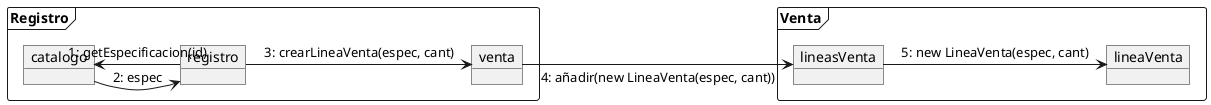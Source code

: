 @startuml
frame Registro {
  object registro
  object catalogo
  object venta
}
frame Venta {
  object lineasVenta
  object lineaVenta
}
registro -> catalogo : 1: getEspecificacion(id)
catalogo -> registro : 2: espec
registro -> venta : 3: crearLineaVenta(espec, cant)
venta -> lineasVenta : 4: añadir(new LineaVenta(espec, cant))
lineasVenta -> lineaVenta : 5: new LineaVenta(espec, cant)
@enduml
